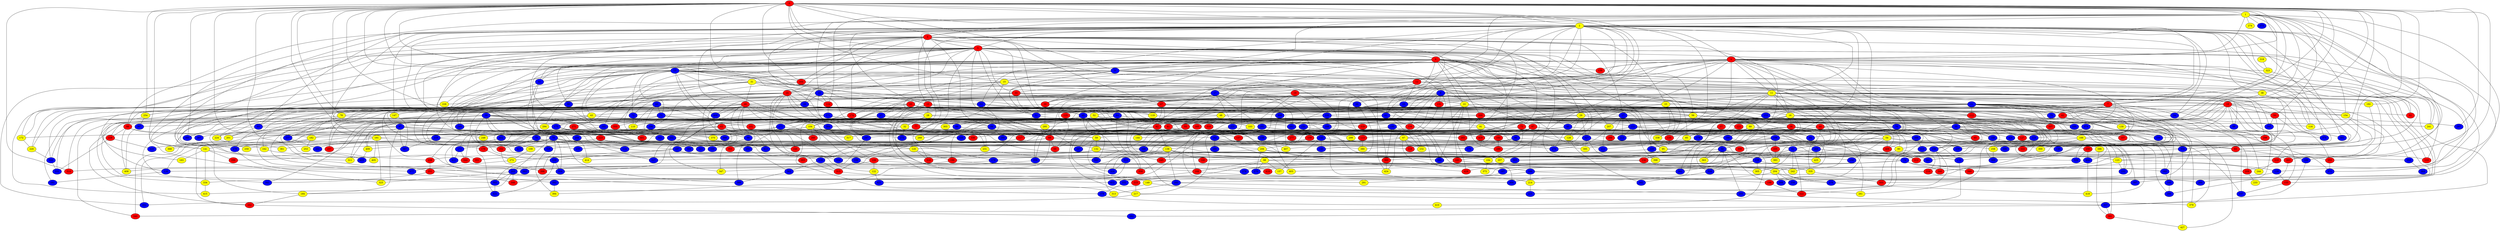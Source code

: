 graph {
0 [style = filled fillcolor = red];
1 [style = filled fillcolor = yellow];
2 [style = filled fillcolor = yellow];
3 [style = filled fillcolor = red];
4 [style = filled fillcolor = red];
5 [style = filled fillcolor = red];
6 [style = filled fillcolor = red];
7 [style = filled fillcolor = red];
8 [style = filled fillcolor = blue];
9 [style = filled fillcolor = blue];
10 [style = filled fillcolor = red];
11 [style = filled fillcolor = yellow];
12 [style = filled fillcolor = red];
13 [style = filled fillcolor = blue];
14 [style = filled fillcolor = blue];
15 [style = filled fillcolor = yellow];
16 [style = filled fillcolor = yellow];
17 [style = filled fillcolor = blue];
18 [style = filled fillcolor = red];
19 [style = filled fillcolor = red];
20 [style = filled fillcolor = red];
21 [style = filled fillcolor = blue];
22 [style = filled fillcolor = yellow];
23 [style = filled fillcolor = yellow];
24 [style = filled fillcolor = red];
25 [style = filled fillcolor = blue];
26 [style = filled fillcolor = blue];
27 [style = filled fillcolor = blue];
28 [style = filled fillcolor = yellow];
29 [style = filled fillcolor = yellow];
30 [style = filled fillcolor = red];
31 [style = filled fillcolor = yellow];
32 [style = filled fillcolor = yellow];
33 [style = filled fillcolor = red];
34 [style = filled fillcolor = blue];
35 [style = filled fillcolor = blue];
36 [style = filled fillcolor = red];
37 [style = filled fillcolor = blue];
38 [style = filled fillcolor = yellow];
39 [style = filled fillcolor = blue];
40 [style = filled fillcolor = blue];
41 [style = filled fillcolor = blue];
42 [style = filled fillcolor = red];
43 [style = filled fillcolor = yellow];
44 [style = filled fillcolor = red];
45 [style = filled fillcolor = blue];
46 [style = filled fillcolor = red];
47 [style = filled fillcolor = red];
48 [style = filled fillcolor = yellow];
49 [style = filled fillcolor = blue];
50 [style = filled fillcolor = red];
51 [style = filled fillcolor = blue];
52 [style = filled fillcolor = yellow];
53 [style = filled fillcolor = blue];
54 [style = filled fillcolor = yellow];
55 [style = filled fillcolor = red];
56 [style = filled fillcolor = yellow];
57 [style = filled fillcolor = red];
58 [style = filled fillcolor = blue];
59 [style = filled fillcolor = yellow];
60 [style = filled fillcolor = blue];
61 [style = filled fillcolor = blue];
62 [style = filled fillcolor = red];
63 [style = filled fillcolor = red];
64 [style = filled fillcolor = blue];
65 [style = filled fillcolor = red];
66 [style = filled fillcolor = blue];
67 [style = filled fillcolor = yellow];
68 [style = filled fillcolor = red];
69 [style = filled fillcolor = red];
70 [style = filled fillcolor = blue];
71 [style = filled fillcolor = blue];
72 [style = filled fillcolor = blue];
73 [style = filled fillcolor = red];
74 [style = filled fillcolor = blue];
75 [style = filled fillcolor = blue];
76 [style = filled fillcolor = blue];
77 [style = filled fillcolor = red];
78 [style = filled fillcolor = yellow];
79 [style = filled fillcolor = blue];
80 [style = filled fillcolor = yellow];
81 [style = filled fillcolor = red];
82 [style = filled fillcolor = blue];
83 [style = filled fillcolor = red];
84 [style = filled fillcolor = blue];
85 [style = filled fillcolor = yellow];
86 [style = filled fillcolor = blue];
87 [style = filled fillcolor = red];
88 [style = filled fillcolor = red];
89 [style = filled fillcolor = yellow];
90 [style = filled fillcolor = blue];
91 [style = filled fillcolor = yellow];
92 [style = filled fillcolor = red];
93 [style = filled fillcolor = blue];
94 [style = filled fillcolor = blue];
95 [style = filled fillcolor = yellow];
96 [style = filled fillcolor = blue];
97 [style = filled fillcolor = blue];
98 [style = filled fillcolor = yellow];
99 [style = filled fillcolor = blue];
100 [style = filled fillcolor = blue];
101 [style = filled fillcolor = red];
102 [style = filled fillcolor = blue];
103 [style = filled fillcolor = yellow];
104 [style = filled fillcolor = yellow];
105 [style = filled fillcolor = blue];
106 [style = filled fillcolor = blue];
107 [style = filled fillcolor = red];
108 [style = filled fillcolor = red];
109 [style = filled fillcolor = yellow];
110 [style = filled fillcolor = yellow];
111 [style = filled fillcolor = blue];
112 [style = filled fillcolor = red];
113 [style = filled fillcolor = red];
114 [style = filled fillcolor = blue];
115 [style = filled fillcolor = blue];
116 [style = filled fillcolor = yellow];
117 [style = filled fillcolor = red];
118 [style = filled fillcolor = red];
119 [style = filled fillcolor = yellow];
120 [style = filled fillcolor = yellow];
121 [style = filled fillcolor = red];
122 [style = filled fillcolor = yellow];
123 [style = filled fillcolor = yellow];
124 [style = filled fillcolor = red];
125 [style = filled fillcolor = red];
126 [style = filled fillcolor = blue];
127 [style = filled fillcolor = red];
128 [style = filled fillcolor = yellow];
129 [style = filled fillcolor = blue];
130 [style = filled fillcolor = yellow];
131 [style = filled fillcolor = red];
132 [style = filled fillcolor = yellow];
133 [style = filled fillcolor = red];
134 [style = filled fillcolor = red];
135 [style = filled fillcolor = red];
136 [style = filled fillcolor = red];
137 [style = filled fillcolor = red];
138 [style = filled fillcolor = yellow];
139 [style = filled fillcolor = blue];
140 [style = filled fillcolor = red];
141 [style = filled fillcolor = yellow];
142 [style = filled fillcolor = blue];
143 [style = filled fillcolor = blue];
144 [style = filled fillcolor = yellow];
145 [style = filled fillcolor = blue];
146 [style = filled fillcolor = blue];
147 [style = filled fillcolor = yellow];
148 [style = filled fillcolor = blue];
149 [style = filled fillcolor = yellow];
150 [style = filled fillcolor = blue];
151 [style = filled fillcolor = blue];
152 [style = filled fillcolor = blue];
153 [style = filled fillcolor = blue];
154 [style = filled fillcolor = yellow];
155 [style = filled fillcolor = red];
156 [style = filled fillcolor = blue];
157 [style = filled fillcolor = yellow];
158 [style = filled fillcolor = blue];
159 [style = filled fillcolor = red];
160 [style = filled fillcolor = red];
161 [style = filled fillcolor = blue];
162 [style = filled fillcolor = yellow];
163 [style = filled fillcolor = yellow];
164 [style = filled fillcolor = red];
165 [style = filled fillcolor = red];
166 [style = filled fillcolor = yellow];
167 [style = filled fillcolor = blue];
168 [style = filled fillcolor = red];
169 [style = filled fillcolor = blue];
170 [style = filled fillcolor = blue];
171 [style = filled fillcolor = blue];
172 [style = filled fillcolor = yellow];
173 [style = filled fillcolor = blue];
174 [style = filled fillcolor = red];
175 [style = filled fillcolor = blue];
176 [style = filled fillcolor = red];
177 [style = filled fillcolor = blue];
178 [style = filled fillcolor = blue];
179 [style = filled fillcolor = blue];
180 [style = filled fillcolor = blue];
181 [style = filled fillcolor = blue];
182 [style = filled fillcolor = yellow];
183 [style = filled fillcolor = red];
184 [style = filled fillcolor = yellow];
185 [style = filled fillcolor = blue];
186 [style = filled fillcolor = blue];
187 [style = filled fillcolor = blue];
188 [style = filled fillcolor = blue];
189 [style = filled fillcolor = blue];
190 [style = filled fillcolor = blue];
191 [style = filled fillcolor = yellow];
192 [style = filled fillcolor = yellow];
193 [style = filled fillcolor = blue];
194 [style = filled fillcolor = yellow];
195 [style = filled fillcolor = blue];
196 [style = filled fillcolor = red];
197 [style = filled fillcolor = blue];
198 [style = filled fillcolor = red];
199 [style = filled fillcolor = blue];
200 [style = filled fillcolor = red];
201 [style = filled fillcolor = yellow];
202 [style = filled fillcolor = blue];
203 [style = filled fillcolor = blue];
204 [style = filled fillcolor = yellow];
205 [style = filled fillcolor = red];
206 [style = filled fillcolor = yellow];
207 [style = filled fillcolor = yellow];
208 [style = filled fillcolor = blue];
209 [style = filled fillcolor = red];
210 [style = filled fillcolor = red];
211 [style = filled fillcolor = blue];
212 [style = filled fillcolor = red];
213 [style = filled fillcolor = blue];
214 [style = filled fillcolor = yellow];
215 [style = filled fillcolor = red];
216 [style = filled fillcolor = red];
217 [style = filled fillcolor = yellow];
218 [style = filled fillcolor = blue];
219 [style = filled fillcolor = blue];
220 [style = filled fillcolor = yellow];
221 [style = filled fillcolor = blue];
222 [style = filled fillcolor = red];
223 [style = filled fillcolor = red];
224 [style = filled fillcolor = yellow];
225 [style = filled fillcolor = blue];
226 [style = filled fillcolor = yellow];
227 [style = filled fillcolor = blue];
228 [style = filled fillcolor = red];
229 [style = filled fillcolor = blue];
230 [style = filled fillcolor = blue];
231 [style = filled fillcolor = yellow];
232 [style = filled fillcolor = yellow];
233 [style = filled fillcolor = yellow];
234 [style = filled fillcolor = blue];
235 [style = filled fillcolor = blue];
236 [style = filled fillcolor = red];
237 [style = filled fillcolor = blue];
238 [style = filled fillcolor = red];
239 [style = filled fillcolor = blue];
240 [style = filled fillcolor = red];
241 [style = filled fillcolor = yellow];
242 [style = filled fillcolor = yellow];
243 [style = filled fillcolor = blue];
244 [style = filled fillcolor = yellow];
245 [style = filled fillcolor = red];
246 [style = filled fillcolor = red];
247 [style = filled fillcolor = blue];
248 [style = filled fillcolor = yellow];
249 [style = filled fillcolor = blue];
250 [style = filled fillcolor = red];
251 [style = filled fillcolor = red];
252 [style = filled fillcolor = red];
253 [style = filled fillcolor = yellow];
254 [style = filled fillcolor = yellow];
255 [style = filled fillcolor = red];
256 [style = filled fillcolor = blue];
257 [style = filled fillcolor = red];
258 [style = filled fillcolor = yellow];
259 [style = filled fillcolor = yellow];
260 [style = filled fillcolor = red];
261 [style = filled fillcolor = yellow];
262 [style = filled fillcolor = red];
263 [style = filled fillcolor = red];
264 [style = filled fillcolor = blue];
265 [style = filled fillcolor = red];
266 [style = filled fillcolor = blue];
267 [style = filled fillcolor = blue];
268 [style = filled fillcolor = yellow];
269 [style = filled fillcolor = blue];
270 [style = filled fillcolor = blue];
271 [style = filled fillcolor = red];
272 [style = filled fillcolor = yellow];
273 [style = filled fillcolor = blue];
274 [style = filled fillcolor = yellow];
275 [style = filled fillcolor = blue];
276 [style = filled fillcolor = blue];
277 [style = filled fillcolor = red];
278 [style = filled fillcolor = blue];
279 [style = filled fillcolor = blue];
280 [style = filled fillcolor = blue];
281 [style = filled fillcolor = blue];
282 [style = filled fillcolor = blue];
283 [style = filled fillcolor = blue];
284 [style = filled fillcolor = blue];
285 [style = filled fillcolor = blue];
286 [style = filled fillcolor = blue];
287 [style = filled fillcolor = blue];
288 [style = filled fillcolor = red];
289 [style = filled fillcolor = red];
290 [style = filled fillcolor = blue];
291 [style = filled fillcolor = yellow];
292 [style = filled fillcolor = blue];
293 [style = filled fillcolor = red];
294 [style = filled fillcolor = yellow];
295 [style = filled fillcolor = yellow];
296 [style = filled fillcolor = red];
297 [style = filled fillcolor = blue];
298 [style = filled fillcolor = red];
299 [style = filled fillcolor = yellow];
300 [style = filled fillcolor = yellow];
301 [style = filled fillcolor = blue];
302 [style = filled fillcolor = blue];
303 [style = filled fillcolor = yellow];
304 [style = filled fillcolor = blue];
305 [style = filled fillcolor = yellow];
306 [style = filled fillcolor = blue];
307 [style = filled fillcolor = blue];
308 [style = filled fillcolor = blue];
309 [style = filled fillcolor = red];
310 [style = filled fillcolor = red];
311 [style = filled fillcolor = yellow];
312 [style = filled fillcolor = blue];
313 [style = filled fillcolor = yellow];
314 [style = filled fillcolor = red];
315 [style = filled fillcolor = red];
316 [style = filled fillcolor = red];
317 [style = filled fillcolor = yellow];
318 [style = filled fillcolor = yellow];
319 [style = filled fillcolor = red];
320 [style = filled fillcolor = blue];
321 [style = filled fillcolor = blue];
322 [style = filled fillcolor = red];
323 [style = filled fillcolor = yellow];
324 [style = filled fillcolor = blue];
325 [style = filled fillcolor = yellow];
326 [style = filled fillcolor = blue];
327 [style = filled fillcolor = blue];
328 [style = filled fillcolor = blue];
329 [style = filled fillcolor = blue];
330 [style = filled fillcolor = blue];
331 [style = filled fillcolor = blue];
332 [style = filled fillcolor = blue];
333 [style = filled fillcolor = red];
334 [style = filled fillcolor = yellow];
335 [style = filled fillcolor = yellow];
336 [style = filled fillcolor = red];
337 [style = filled fillcolor = red];
338 [style = filled fillcolor = yellow];
339 [style = filled fillcolor = blue];
340 [style = filled fillcolor = red];
341 [style = filled fillcolor = blue];
342 [style = filled fillcolor = blue];
343 [style = filled fillcolor = blue];
344 [style = filled fillcolor = red];
345 [style = filled fillcolor = blue];
346 [style = filled fillcolor = red];
347 [style = filled fillcolor = yellow];
348 [style = filled fillcolor = blue];
349 [style = filled fillcolor = red];
350 [style = filled fillcolor = blue];
351 [style = filled fillcolor = red];
352 [style = filled fillcolor = blue];
353 [style = filled fillcolor = red];
354 [style = filled fillcolor = blue];
355 [style = filled fillcolor = red];
356 [style = filled fillcolor = blue];
357 [style = filled fillcolor = yellow];
358 [style = filled fillcolor = red];
359 [style = filled fillcolor = blue];
360 [style = filled fillcolor = red];
361 [style = filled fillcolor = yellow];
362 [style = filled fillcolor = blue];
363 [style = filled fillcolor = yellow];
364 [style = filled fillcolor = blue];
365 [style = filled fillcolor = blue];
366 [style = filled fillcolor = blue];
367 [style = filled fillcolor = blue];
368 [style = filled fillcolor = yellow];
369 [style = filled fillcolor = blue];
370 [style = filled fillcolor = yellow];
371 [style = filled fillcolor = blue];
372 [style = filled fillcolor = yellow];
373 [style = filled fillcolor = blue];
374 [style = filled fillcolor = blue];
375 [style = filled fillcolor = blue];
376 [style = filled fillcolor = blue];
377 [style = filled fillcolor = blue];
378 [style = filled fillcolor = blue];
379 [style = filled fillcolor = yellow];
380 [style = filled fillcolor = yellow];
381 [style = filled fillcolor = blue];
382 [style = filled fillcolor = blue];
383 [style = filled fillcolor = yellow];
384 [style = filled fillcolor = blue];
385 [style = filled fillcolor = blue];
386 [style = filled fillcolor = yellow];
387 [style = filled fillcolor = blue];
388 [style = filled fillcolor = blue];
389 [style = filled fillcolor = blue];
390 [style = filled fillcolor = blue];
391 [style = filled fillcolor = red];
392 [style = filled fillcolor = blue];
393 [style = filled fillcolor = blue];
394 [style = filled fillcolor = yellow];
395 [style = filled fillcolor = yellow];
396 [style = filled fillcolor = red];
397 [style = filled fillcolor = blue];
398 [style = filled fillcolor = yellow];
399 [style = filled fillcolor = blue];
400 [style = filled fillcolor = blue];
401 [style = filled fillcolor = red];
402 [style = filled fillcolor = blue];
403 [style = filled fillcolor = yellow];
404 [style = filled fillcolor = blue];
405 [style = filled fillcolor = yellow];
406 [style = filled fillcolor = red];
407 [style = filled fillcolor = yellow];
408 [style = filled fillcolor = yellow];
409 [style = filled fillcolor = yellow];
410 [style = filled fillcolor = yellow];
411 [style = filled fillcolor = blue];
412 [style = filled fillcolor = blue];
413 [style = filled fillcolor = blue];
414 [style = filled fillcolor = yellow];
415 [style = filled fillcolor = yellow];
416 [style = filled fillcolor = blue];
417 [style = filled fillcolor = blue];
418 [style = filled fillcolor = yellow];
419 [style = filled fillcolor = red];
420 [style = filled fillcolor = blue];
421 [style = filled fillcolor = blue];
422 [style = filled fillcolor = blue];
423 [style = filled fillcolor = blue];
424 [style = filled fillcolor = yellow];
425 [style = filled fillcolor = yellow];
426 [style = filled fillcolor = blue];
427 [style = filled fillcolor = yellow];
428 [style = filled fillcolor = red];
429 [style = filled fillcolor = red];
0 -- 5;
0 -- 7;
0 -- 9;
0 -- 10;
0 -- 13;
0 -- 14;
0 -- 15;
0 -- 18;
0 -- 20;
0 -- 35;
0 -- 47;
0 -- 76;
0 -- 78;
0 -- 141;
0 -- 164;
0 -- 169;
0 -- 4;
0 -- 3;
0 -- 2;
0 -- 1;
0 -- 175;
0 -- 182;
0 -- 192;
0 -- 200;
0 -- 202;
0 -- 209;
0 -- 213;
0 -- 230;
0 -- 250;
0 -- 254;
0 -- 297;
0 -- 314;
0 -- 332;
0 -- 385;
1 -- 2;
1 -- 3;
1 -- 4;
1 -- 9;
1 -- 12;
1 -- 14;
1 -- 34;
1 -- 38;
1 -- 50;
1 -- 92;
1 -- 93;
1 -- 124;
1 -- 241;
1 -- 255;
1 -- 274;
1 -- 325;
1 -- 355;
1 -- 364;
1 -- 373;
2 -- 3;
2 -- 4;
2 -- 5;
2 -- 6;
2 -- 7;
2 -- 8;
2 -- 10;
2 -- 11;
2 -- 12;
2 -- 19;
2 -- 21;
2 -- 30;
2 -- 32;
2 -- 34;
2 -- 38;
2 -- 39;
2 -- 46;
2 -- 53;
2 -- 66;
2 -- 77;
2 -- 88;
2 -- 94;
2 -- 96;
2 -- 113;
2 -- 116;
2 -- 123;
2 -- 131;
2 -- 142;
2 -- 147;
2 -- 154;
2 -- 191;
2 -- 238;
2 -- 239;
2 -- 301;
2 -- 315;
2 -- 323;
2 -- 328;
2 -- 371;
2 -- 375;
2 -- 381;
3 -- 5;
3 -- 6;
3 -- 10;
3 -- 23;
3 -- 27;
3 -- 61;
3 -- 72;
3 -- 84;
3 -- 91;
3 -- 119;
3 -- 164;
3 -- 172;
3 -- 174;
3 -- 180;
3 -- 202;
3 -- 207;
3 -- 208;
3 -- 243;
3 -- 245;
3 -- 279;
3 -- 283;
3 -- 369;
4 -- 7;
4 -- 8;
4 -- 11;
4 -- 13;
4 -- 16;
4 -- 17;
4 -- 30;
4 -- 40;
4 -- 41;
4 -- 61;
4 -- 65;
4 -- 76;
4 -- 82;
4 -- 83;
4 -- 92;
4 -- 102;
4 -- 133;
4 -- 135;
4 -- 136;
4 -- 151;
4 -- 184;
4 -- 194;
4 -- 220;
4 -- 241;
4 -- 269;
4 -- 307;
4 -- 370;
4 -- 374;
5 -- 6;
5 -- 8;
5 -- 13;
5 -- 14;
5 -- 24;
5 -- 26;
5 -- 29;
5 -- 33;
5 -- 41;
5 -- 51;
5 -- 56;
5 -- 70;
5 -- 73;
5 -- 77;
5 -- 85;
5 -- 86;
5 -- 129;
5 -- 141;
5 -- 160;
5 -- 162;
5 -- 172;
5 -- 183;
5 -- 189;
5 -- 222;
5 -- 224;
5 -- 229;
5 -- 236;
5 -- 267;
5 -- 352;
5 -- 415;
5 -- 424;
6 -- 9;
6 -- 11;
6 -- 15;
6 -- 17;
6 -- 18;
6 -- 21;
6 -- 22;
6 -- 24;
6 -- 33;
6 -- 36;
6 -- 40;
6 -- 41;
6 -- 51;
6 -- 98;
6 -- 104;
6 -- 136;
6 -- 155;
6 -- 159;
6 -- 176;
6 -- 200;
6 -- 226;
6 -- 233;
6 -- 294;
6 -- 323;
6 -- 327;
6 -- 333;
6 -- 383;
7 -- 34;
7 -- 42;
7 -- 75;
7 -- 100;
7 -- 155;
7 -- 181;
7 -- 265;
7 -- 298;
7 -- 313;
7 -- 337;
7 -- 390;
8 -- 21;
8 -- 25;
8 -- 44;
8 -- 62;
8 -- 67;
8 -- 69;
8 -- 87;
8 -- 131;
8 -- 134;
8 -- 137;
8 -- 188;
8 -- 329;
9 -- 12;
9 -- 15;
9 -- 31;
9 -- 45;
9 -- 49;
9 -- 153;
9 -- 277;
9 -- 333;
9 -- 385;
10 -- 28;
10 -- 54;
10 -- 59;
10 -- 119;
10 -- 168;
10 -- 215;
10 -- 232;
10 -- 347;
10 -- 351;
11 -- 16;
11 -- 18;
11 -- 23;
11 -- 25;
11 -- 47;
11 -- 101;
11 -- 111;
11 -- 133;
11 -- 205;
11 -- 225;
11 -- 226;
11 -- 229;
11 -- 247;
11 -- 263;
11 -- 282;
11 -- 298;
11 -- 375;
11 -- 397;
11 -- 426;
12 -- 19;
12 -- 25;
12 -- 45;
12 -- 55;
12 -- 112;
12 -- 116;
12 -- 174;
12 -- 348;
12 -- 416;
13 -- 17;
13 -- 31;
13 -- 43;
13 -- 48;
13 -- 63;
13 -- 71;
13 -- 78;
13 -- 88;
13 -- 93;
13 -- 127;
13 -- 139;
13 -- 163;
13 -- 164;
13 -- 208;
13 -- 211;
13 -- 336;
13 -- 400;
13 -- 423;
14 -- 16;
14 -- 26;
14 -- 32;
14 -- 39;
14 -- 50;
14 -- 53;
14 -- 86;
14 -- 124;
14 -- 201;
14 -- 231;
14 -- 378;
15 -- 19;
15 -- 22;
15 -- 24;
15 -- 28;
15 -- 138;
15 -- 247;
15 -- 257;
15 -- 316;
15 -- 345;
16 -- 36;
16 -- 49;
16 -- 57;
16 -- 148;
16 -- 214;
16 -- 216;
16 -- 221;
16 -- 230;
16 -- 236;
16 -- 295;
16 -- 352;
16 -- 427;
17 -- 20;
17 -- 30;
17 -- 90;
17 -- 96;
17 -- 99;
17 -- 181;
17 -- 192;
17 -- 221;
17 -- 273;
17 -- 381;
17 -- 400;
18 -- 29;
18 -- 35;
18 -- 44;
18 -- 48;
18 -- 49;
18 -- 50;
18 -- 115;
18 -- 130;
18 -- 146;
18 -- 154;
18 -- 198;
18 -- 256;
18 -- 343;
18 -- 350;
19 -- 20;
19 -- 22;
19 -- 23;
19 -- 37;
19 -- 100;
19 -- 103;
19 -- 310;
19 -- 316;
19 -- 338;
20 -- 27;
20 -- 29;
20 -- 37;
20 -- 55;
20 -- 79;
20 -- 91;
20 -- 130;
20 -- 174;
20 -- 177;
20 -- 179;
20 -- 206;
20 -- 219;
20 -- 251;
20 -- 299;
21 -- 27;
21 -- 42;
21 -- 52;
21 -- 57;
21 -- 75;
21 -- 105;
21 -- 112;
21 -- 117;
21 -- 145;
21 -- 146;
21 -- 147;
21 -- 153;
21 -- 154;
21 -- 166;
21 -- 170;
21 -- 189;
21 -- 195;
21 -- 244;
21 -- 258;
21 -- 300;
21 -- 319;
21 -- 334;
21 -- 359;
21 -- 426;
22 -- 51;
22 -- 67;
22 -- 71;
22 -- 74;
22 -- 75;
22 -- 186;
22 -- 258;
22 -- 286;
22 -- 289;
22 -- 290;
22 -- 302;
22 -- 329;
22 -- 354;
22 -- 428;
23 -- 28;
23 -- 78;
23 -- 95;
23 -- 167;
23 -- 289;
23 -- 338;
23 -- 371;
24 -- 26;
24 -- 45;
24 -- 56;
24 -- 68;
24 -- 72;
24 -- 108;
24 -- 122;
24 -- 169;
24 -- 224;
24 -- 246;
24 -- 259;
24 -- 341;
24 -- 407;
25 -- 109;
25 -- 128;
25 -- 308;
26 -- 43;
26 -- 92;
26 -- 95;
26 -- 117;
26 -- 151;
26 -- 162;
26 -- 227;
26 -- 276;
26 -- 326;
27 -- 99;
27 -- 107;
27 -- 111;
27 -- 207;
27 -- 213;
27 -- 218;
27 -- 288;
27 -- 390;
28 -- 32;
28 -- 89;
28 -- 149;
28 -- 296;
29 -- 35;
29 -- 36;
29 -- 40;
29 -- 69;
29 -- 128;
29 -- 262;
29 -- 327;
29 -- 367;
30 -- 100;
30 -- 249;
30 -- 295;
31 -- 33;
31 -- 38;
31 -- 46;
31 -- 124;
31 -- 220;
31 -- 254;
31 -- 271;
31 -- 398;
32 -- 59;
32 -- 172;
32 -- 273;
32 -- 288;
32 -- 358;
32 -- 420;
33 -- 46;
33 -- 47;
33 -- 64;
33 -- 112;
33 -- 135;
33 -- 279;
34 -- 245;
34 -- 284;
35 -- 54;
35 -- 65;
35 -- 68;
35 -- 70;
35 -- 80;
35 -- 113;
35 -- 148;
35 -- 234;
35 -- 301;
35 -- 317;
35 -- 379;
36 -- 59;
36 -- 83;
36 -- 85;
36 -- 106;
36 -- 115;
36 -- 118;
36 -- 242;
36 -- 306;
36 -- 336;
37 -- 63;
37 -- 79;
37 -- 111;
37 -- 187;
37 -- 231;
37 -- 239;
37 -- 326;
37 -- 335;
38 -- 156;
38 -- 240;
38 -- 388;
39 -- 63;
39 -- 70;
39 -- 84;
39 -- 102;
39 -- 214;
39 -- 228;
39 -- 235;
39 -- 257;
39 -- 317;
39 -- 368;
39 -- 399;
40 -- 107;
40 -- 144;
40 -- 158;
40 -- 275;
40 -- 327;
41 -- 114;
41 -- 191;
41 -- 227;
42 -- 55;
42 -- 62;
42 -- 116;
42 -- 130;
42 -- 281;
42 -- 288;
43 -- 44;
43 -- 118;
43 -- 175;
43 -- 237;
43 -- 249;
44 -- 54;
44 -- 79;
44 -- 106;
44 -- 166;
44 -- 328;
45 -- 74;
45 -- 77;
45 -- 104;
45 -- 158;
45 -- 177;
45 -- 358;
45 -- 381;
45 -- 407;
45 -- 409;
46 -- 52;
46 -- 56;
46 -- 64;
46 -- 65;
46 -- 68;
46 -- 72;
46 -- 105;
46 -- 114;
46 -- 120;
46 -- 126;
46 -- 147;
46 -- 186;
46 -- 200;
46 -- 252;
46 -- 260;
46 -- 293;
46 -- 314;
46 -- 320;
46 -- 353;
46 -- 356;
46 -- 377;
46 -- 384;
46 -- 400;
46 -- 413;
47 -- 119;
47 -- 125;
47 -- 144;
47 -- 217;
47 -- 308;
47 -- 355;
48 -- 80;
48 -- 102;
48 -- 165;
48 -- 310;
50 -- 255;
50 -- 345;
50 -- 389;
51 -- 105;
51 -- 268;
51 -- 303;
52 -- 66;
52 -- 183;
52 -- 218;
52 -- 330;
52 -- 337;
52 -- 343;
53 -- 64;
53 -- 188;
53 -- 330;
53 -- 340;
54 -- 58;
54 -- 95;
54 -- 139;
54 -- 150;
54 -- 152;
54 -- 390;
54 -- 406;
55 -- 149;
55 -- 267;
55 -- 281;
56 -- 58;
56 -- 76;
56 -- 81;
56 -- 88;
56 -- 121;
56 -- 127;
56 -- 148;
56 -- 311;
56 -- 340;
56 -- 374;
57 -- 85;
58 -- 74;
58 -- 133;
58 -- 139;
58 -- 170;
58 -- 179;
58 -- 198;
58 -- 236;
58 -- 238;
58 -- 282;
58 -- 285;
58 -- 360;
58 -- 363;
58 -- 372;
59 -- 132;
59 -- 267;
59 -- 324;
60 -- 71;
60 -- 97;
60 -- 110;
60 -- 171;
60 -- 249;
60 -- 254;
60 -- 366;
60 -- 384;
61 -- 81;
61 -- 110;
61 -- 134;
61 -- 185;
61 -- 286;
62 -- 138;
62 -- 203;
62 -- 292;
62 -- 299;
63 -- 99;
63 -- 142;
63 -- 182;
63 -- 187;
63 -- 273;
63 -- 375;
63 -- 388;
63 -- 417;
64 -- 97;
64 -- 151;
64 -- 173;
64 -- 181;
64 -- 225;
64 -- 241;
65 -- 98;
65 -- 418;
66 -- 67;
66 -- 252;
67 -- 82;
67 -- 118;
67 -- 141;
67 -- 197;
67 -- 232;
67 -- 251;
67 -- 269;
68 -- 69;
68 -- 83;
68 -- 109;
68 -- 212;
68 -- 258;
68 -- 353;
68 -- 394;
70 -- 80;
70 -- 126;
70 -- 138;
70 -- 173;
70 -- 187;
70 -- 203;
70 -- 231;
70 -- 246;
70 -- 264;
70 -- 292;
70 -- 348;
70 -- 359;
70 -- 396;
70 -- 417;
71 -- 101;
71 -- 103;
71 -- 190;
71 -- 333;
71 -- 341;
72 -- 110;
73 -- 194;
73 -- 248;
73 -- 309;
74 -- 185;
74 -- 186;
74 -- 209;
74 -- 240;
74 -- 396;
74 -- 419;
76 -- 82;
76 -- 135;
76 -- 152;
76 -- 156;
76 -- 159;
76 -- 209;
77 -- 137;
77 -- 219;
77 -- 262;
77 -- 380;
78 -- 93;
78 -- 103;
78 -- 237;
79 -- 114;
79 -- 132;
79 -- 176;
79 -- 252;
80 -- 108;
80 -- 210;
80 -- 212;
80 -- 412;
81 -- 128;
81 -- 158;
81 -- 202;
81 -- 411;
82 -- 98;
82 -- 123;
82 -- 242;
82 -- 245;
82 -- 256;
82 -- 305;
82 -- 322;
83 -- 189;
84 -- 143;
84 -- 160;
84 -- 196;
84 -- 290;
84 -- 370;
85 -- 211;
86 -- 161;
86 -- 268;
87 -- 90;
87 -- 94;
87 -- 160;
87 -- 167;
87 -- 182;
87 -- 216;
87 -- 217;
87 -- 404;
87 -- 422;
88 -- 206;
88 -- 228;
88 -- 287;
88 -- 408;
89 -- 94;
89 -- 127;
89 -- 180;
89 -- 380;
89 -- 421;
90 -- 146;
90 -- 376;
90 -- 407;
91 -- 204;
91 -- 256;
91 -- 395;
91 -- 429;
93 -- 120;
93 -- 201;
93 -- 385;
95 -- 150;
95 -- 183;
95 -- 196;
95 -- 350;
96 -- 140;
97 -- 184;
97 -- 224;
97 -- 248;
97 -- 287;
97 -- 298;
97 -- 370;
97 -- 387;
97 -- 409;
98 -- 157;
98 -- 168;
98 -- 204;
98 -- 270;
98 -- 346;
99 -- 347;
100 -- 175;
100 -- 188;
100 -- 243;
100 -- 304;
100 -- 425;
102 -- 237;
102 -- 365;
103 -- 170;
103 -- 265;
103 -- 313;
104 -- 106;
104 -- 108;
104 -- 199;
104 -- 260;
104 -- 321;
104 -- 336;
104 -- 369;
104 -- 376;
104 -- 402;
105 -- 185;
106 -- 120;
106 -- 123;
106 -- 205;
106 -- 212;
106 -- 246;
106 -- 363;
107 -- 193;
108 -- 122;
108 -- 126;
108 -- 242;
109 -- 272;
110 -- 223;
111 -- 117;
111 -- 180;
111 -- 213;
111 -- 277;
111 -- 426;
112 -- 166;
112 -- 261;
112 -- 297;
112 -- 337;
112 -- 384;
112 -- 413;
113 -- 380;
114 -- 218;
115 -- 239;
117 -- 199;
119 -- 319;
120 -- 196;
120 -- 316;
121 -- 178;
121 -- 338;
122 -- 421;
123 -- 129;
123 -- 152;
123 -- 349;
124 -- 171;
126 -- 161;
127 -- 322;
128 -- 342;
129 -- 149;
129 -- 155;
131 -- 132;
132 -- 227;
132 -- 263;
132 -- 276;
132 -- 351;
134 -- 268;
134 -- 397;
134 -- 424;
135 -- 395;
138 -- 140;
138 -- 283;
138 -- 286;
138 -- 312;
138 -- 362;
139 -- 197;
139 -- 305;
139 -- 328;
139 -- 349;
141 -- 163;
141 -- 296;
141 -- 311;
141 -- 334;
142 -- 250;
142 -- 280;
142 -- 403;
143 -- 145;
143 -- 157;
143 -- 169;
143 -- 235;
143 -- 386;
147 -- 387;
148 -- 156;
148 -- 300;
149 -- 184;
149 -- 261;
151 -- 168;
151 -- 261;
153 -- 365;
153 -- 388;
154 -- 210;
154 -- 263;
155 -- 167;
156 -- 240;
156 -- 285;
156 -- 356;
156 -- 365;
159 -- 162;
159 -- 206;
159 -- 309;
160 -- 275;
160 -- 289;
162 -- 405;
164 -- 190;
164 -- 360;
166 -- 222;
166 -- 309;
166 -- 326;
166 -- 354;
168 -- 304;
168 -- 332;
170 -- 382;
171 -- 266;
171 -- 294;
171 -- 295;
171 -- 311;
171 -- 406;
172 -- 220;
173 -- 344;
173 -- 411;
174 -- 177;
175 -- 223;
175 -- 238;
175 -- 321;
176 -- 272;
177 -- 191;
177 -- 330;
177 -- 356;
177 -- 366;
177 -- 399;
178 -- 229;
179 -- 204;
179 -- 314;
180 -- 357;
181 -- 208;
181 -- 291;
181 -- 386;
181 -- 429;
182 -- 253;
182 -- 259;
182 -- 368;
183 -- 278;
183 -- 282;
184 -- 262;
185 -- 193;
186 -- 198;
186 -- 214;
186 -- 291;
187 -- 194;
187 -- 199;
187 -- 302;
187 -- 339;
188 -- 232;
188 -- 324;
189 -- 307;
190 -- 201;
190 -- 277;
191 -- 325;
191 -- 357;
191 -- 361;
191 -- 405;
192 -- 210;
193 -- 266;
194 -- 216;
194 -- 372;
195 -- 222;
195 -- 360;
195 -- 402;
196 -- 203;
196 -- 305;
197 -- 215;
198 -- 322;
199 -- 278;
199 -- 315;
200 -- 265;
200 -- 339;
200 -- 383;
202 -- 353;
203 -- 283;
203 -- 302;
203 -- 325;
203 -- 346;
203 -- 415;
204 -- 234;
204 -- 276;
204 -- 304;
204 -- 306;
205 -- 383;
206 -- 270;
206 -- 272;
206 -- 425;
206 -- 428;
207 -- 211;
207 -- 275;
208 -- 414;
209 -- 233;
210 -- 244;
212 -- 244;
214 -- 225;
215 -- 217;
216 -- 284;
216 -- 332;
217 -- 307;
217 -- 352;
218 -- 315;
218 -- 362;
219 -- 253;
219 -- 387;
219 -- 410;
220 -- 320;
221 -- 230;
221 -- 247;
221 -- 348;
223 -- 243;
223 -- 257;
223 -- 279;
223 -- 369;
224 -- 361;
226 -- 320;
228 -- 331;
228 -- 420;
229 -- 255;
229 -- 293;
231 -- 343;
236 -- 278;
236 -- 335;
237 -- 264;
238 -- 251;
245 -- 358;
247 -- 393;
250 -- 329;
250 -- 404;
251 -- 341;
251 -- 392;
252 -- 396;
252 -- 414;
254 -- 331;
254 -- 367;
255 -- 371;
256 -- 347;
258 -- 389;
262 -- 382;
263 -- 266;
265 -- 376;
269 -- 270;
269 -- 281;
269 -- 425;
270 -- 334;
270 -- 397;
271 -- 344;
271 -- 401;
272 -- 377;
276 -- 418;
279 -- 346;
283 -- 285;
283 -- 313;
285 -- 379;
292 -- 362;
302 -- 422;
307 -- 340;
307 -- 391;
308 -- 403;
312 -- 324;
312 -- 392;
315 -- 412;
318 -- 323;
320 -- 331;
323 -- 354;
326 -- 394;
327 -- 391;
327 -- 395;
327 -- 398;
328 -- 342;
332 -- 378;
333 -- 401;
334 -- 415;
335 -- 355;
337 -- 389;
339 -- 359;
339 -- 422;
344 -- 393;
344 -- 408;
348 -- 357;
348 -- 414;
350 -- 364;
354 -- 398;
354 -- 427;
360 -- 424;
362 -- 399;
365 -- 403;
367 -- 408;
370 -- 413;
374 -- 379;
374 -- 429;
378 -- 410;
384 -- 419;
386 -- 391;
388 -- 406;
388 -- 416;
391 -- 427;
392 -- 394;
402 -- 409;
404 -- 418;
404 -- 428;
409 -- 423;
}

